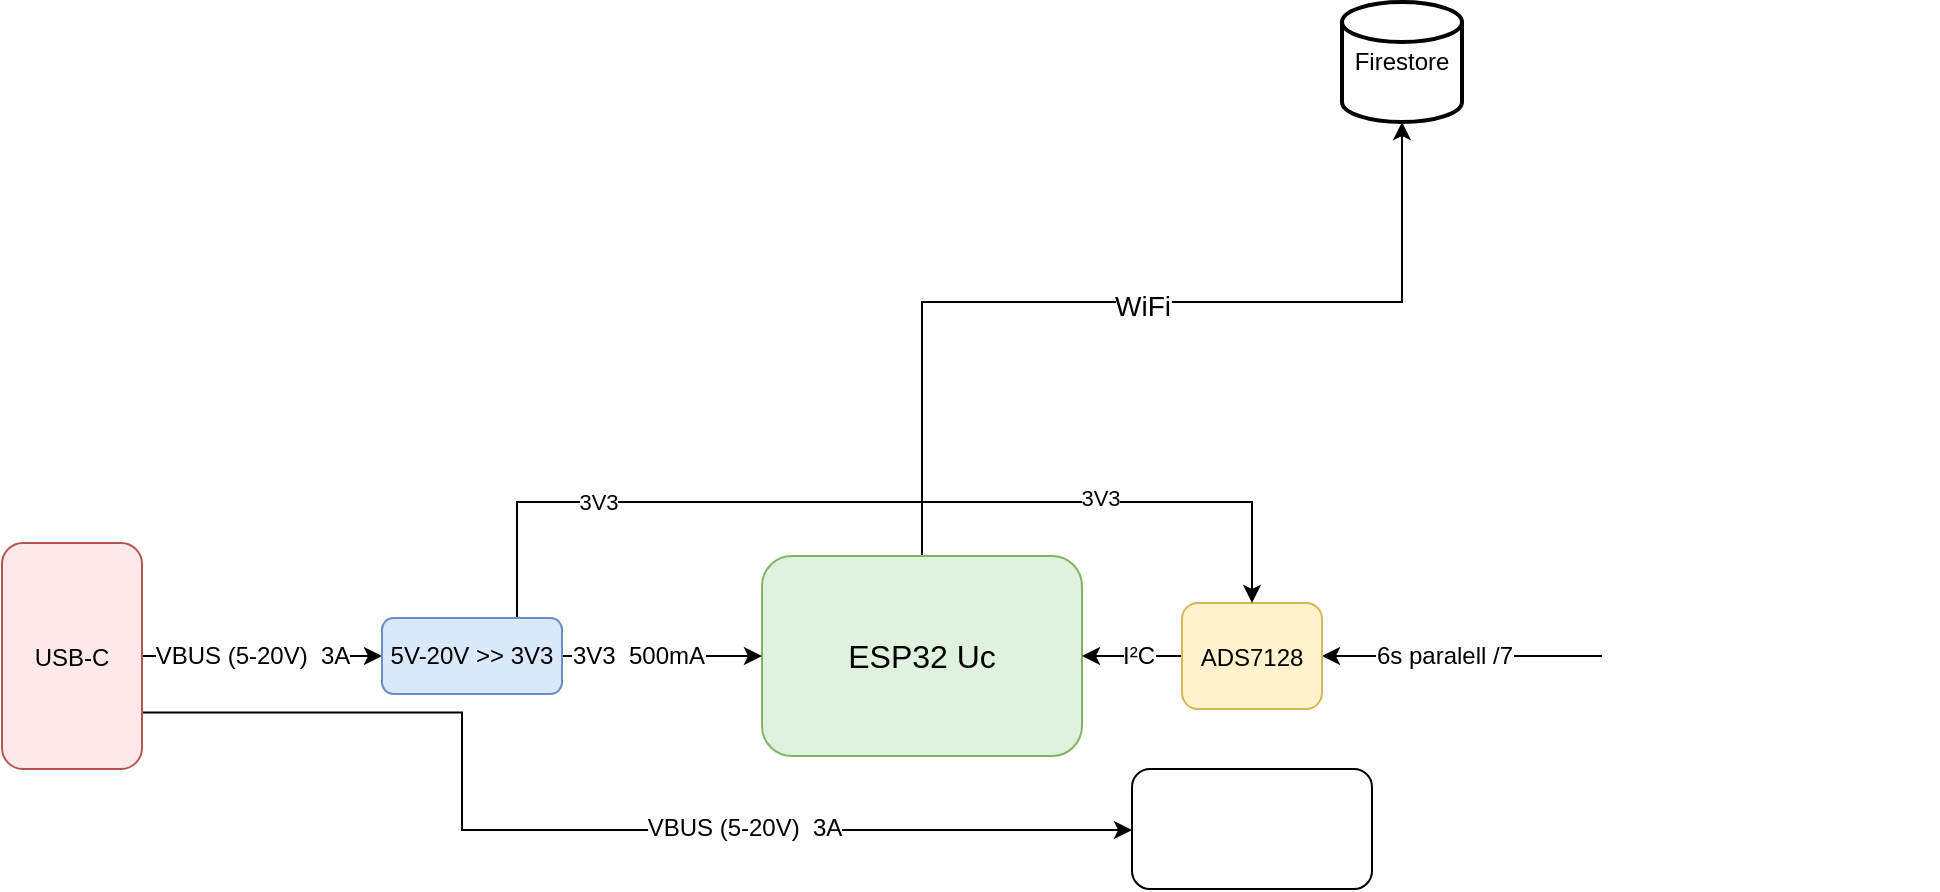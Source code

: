 <mxfile version="21.2.3" type="github">
  <diagram name="Seite-1" id="qbNeW8LbGQ3-jgoNcDIC">
    <mxGraphModel dx="989" dy="539" grid="1" gridSize="10" guides="1" tooltips="1" connect="1" arrows="1" fold="1" page="1" pageScale="1" pageWidth="1169" pageHeight="827" math="0" shadow="0">
      <root>
        <mxCell id="0" />
        <mxCell id="1" parent="0" />
        <mxCell id="EvGeFhgNv6AcHJRgJvBS-4" style="edgeStyle=orthogonalEdgeStyle;rounded=0;orthogonalLoop=1;jettySize=auto;html=1;exitX=0.5;exitY=0;exitDx=0;exitDy=0;fontSize=14;entryX=0.5;entryY=1;entryDx=0;entryDy=0;entryPerimeter=0;" parent="1" source="EvGeFhgNv6AcHJRgJvBS-1" target="oIT6qmjDhUWV7h4Aoekk-4" edge="1">
          <mxGeometry relative="1" as="geometry">
            <Array as="points">
              <mxPoint x="520" y="250" />
              <mxPoint x="760" y="250" />
            </Array>
            <mxPoint x="751" y="158" as="targetPoint" />
          </mxGeometry>
        </mxCell>
        <mxCell id="EvGeFhgNv6AcHJRgJvBS-5" value="WiFi" style="edgeLabel;html=1;align=center;verticalAlign=middle;resizable=0;points=[];fontSize=14;" parent="EvGeFhgNv6AcHJRgJvBS-4" vertex="1" connectable="0">
          <mxGeometry x="0.034" y="-2" relative="1" as="geometry">
            <mxPoint as="offset" />
          </mxGeometry>
        </mxCell>
        <mxCell id="EvGeFhgNv6AcHJRgJvBS-1" value="&lt;font style=&quot;font-size: 16px;&quot;&gt;ESP32 Uc&lt;/font&gt;" style="rounded=1;whiteSpace=wrap;html=1;fillColor=#DEF2DD;strokeColor=#82b366;" parent="1" vertex="1">
          <mxGeometry x="440" y="377" width="160" height="100" as="geometry" />
        </mxCell>
        <mxCell id="EvGeFhgNv6AcHJRgJvBS-9" style="edgeStyle=orthogonalEdgeStyle;rounded=0;orthogonalLoop=1;jettySize=auto;html=1;exitX=0.5;exitY=0;exitDx=0;exitDy=0;entryX=1;entryY=0.5;entryDx=0;entryDy=0;fontSize=14;" parent="1" source="EvGeFhgNv6AcHJRgJvBS-6" target="EvGeFhgNv6AcHJRgJvBS-8" edge="1">
          <mxGeometry relative="1" as="geometry" />
        </mxCell>
        <mxCell id="EvGeFhgNv6AcHJRgJvBS-20" value="6s paralell /7" style="edgeLabel;html=1;align=center;verticalAlign=middle;resizable=0;points=[];fontSize=12;" parent="EvGeFhgNv6AcHJRgJvBS-9" vertex="1" connectable="0">
          <mxGeometry x="0.303" relative="1" as="geometry">
            <mxPoint x="12" as="offset" />
          </mxGeometry>
        </mxCell>
        <mxCell id="EvGeFhgNv6AcHJRgJvBS-6" value="" style="shape=image;html=1;verticalAlign=top;verticalLabelPosition=bottom;labelBackgroundColor=#ffffff;imageAspect=0;aspect=fixed;image=https://cdn4.iconfinder.com/data/icons/essential-app-2/16/battery-full-energy-charge-128.png;fontSize=14;fillColor=#1A1A1A;rotation=-90;" parent="1" vertex="1">
          <mxGeometry x="860" y="343" width="168" height="168" as="geometry" />
        </mxCell>
        <mxCell id="EvGeFhgNv6AcHJRgJvBS-10" style="edgeStyle=orthogonalEdgeStyle;rounded=0;orthogonalLoop=1;jettySize=auto;html=1;exitX=0;exitY=0.5;exitDx=0;exitDy=0;entryX=1;entryY=0.5;entryDx=0;entryDy=0;fontSize=14;" parent="1" source="EvGeFhgNv6AcHJRgJvBS-8" target="EvGeFhgNv6AcHJRgJvBS-1" edge="1">
          <mxGeometry relative="1" as="geometry" />
        </mxCell>
        <mxCell id="EvGeFhgNv6AcHJRgJvBS-21" value="I²C" style="edgeLabel;html=1;align=center;verticalAlign=middle;resizable=0;points=[];fontSize=12;" parent="EvGeFhgNv6AcHJRgJvBS-10" vertex="1" connectable="0">
          <mxGeometry x="-0.123" y="1" relative="1" as="geometry">
            <mxPoint y="-1" as="offset" />
          </mxGeometry>
        </mxCell>
        <mxCell id="EvGeFhgNv6AcHJRgJvBS-8" value="&lt;font style=&quot;font-size: 12px;&quot;&gt;ADS7128&lt;/font&gt;" style="rounded=1;whiteSpace=wrap;html=1;fontSize=14;fillColor=#fff2cc;strokeColor=#d6b656;" parent="1" vertex="1">
          <mxGeometry x="650" y="400.5" width="70" height="53" as="geometry" />
        </mxCell>
        <mxCell id="EvGeFhgNv6AcHJRgJvBS-15" style="edgeStyle=orthogonalEdgeStyle;rounded=0;orthogonalLoop=1;jettySize=auto;html=1;exitX=1;exitY=0.5;exitDx=0;exitDy=0;fontSize=12;" parent="1" source="EvGeFhgNv6AcHJRgJvBS-11" target="EvGeFhgNv6AcHJRgJvBS-13" edge="1">
          <mxGeometry relative="1" as="geometry" />
        </mxCell>
        <mxCell id="EvGeFhgNv6AcHJRgJvBS-22" value="&lt;div&gt;VBUS (5-20V)&amp;nbsp; 3A&lt;/div&gt;" style="edgeLabel;html=1;align=center;verticalAlign=middle;resizable=0;points=[];fontSize=12;" parent="EvGeFhgNv6AcHJRgJvBS-15" vertex="1" connectable="0">
          <mxGeometry x="-0.089" y="-2" relative="1" as="geometry">
            <mxPoint y="-2" as="offset" />
          </mxGeometry>
        </mxCell>
        <mxCell id="EvGeFhgNv6AcHJRgJvBS-18" style="edgeStyle=orthogonalEdgeStyle;rounded=0;orthogonalLoop=1;jettySize=auto;html=1;exitX=1;exitY=0.75;exitDx=0;exitDy=0;fontSize=12;entryX=0;entryY=0.5;entryDx=0;entryDy=0;" parent="1" source="EvGeFhgNv6AcHJRgJvBS-11" target="oIT6qmjDhUWV7h4Aoekk-5" edge="1">
          <mxGeometry relative="1" as="geometry">
            <Array as="points">
              <mxPoint x="290" y="455" />
              <mxPoint x="290" y="514" />
              <mxPoint x="625" y="514" />
            </Array>
            <mxPoint x="700" y="480" as="targetPoint" />
          </mxGeometry>
        </mxCell>
        <mxCell id="EvGeFhgNv6AcHJRgJvBS-19" value="VBUS (5-20V)&amp;nbsp; 3A" style="edgeLabel;html=1;align=center;verticalAlign=middle;resizable=0;points=[];fontSize=12;" parent="EvGeFhgNv6AcHJRgJvBS-18" vertex="1" connectable="0">
          <mxGeometry x="0.071" y="-4" relative="1" as="geometry">
            <mxPoint x="62" y="-5" as="offset" />
          </mxGeometry>
        </mxCell>
        <mxCell id="EvGeFhgNv6AcHJRgJvBS-11" value="&lt;span style=&quot;font-size: 12px;&quot;&gt;USB-C&lt;/span&gt;" style="rounded=1;whiteSpace=wrap;html=1;fontSize=14;fillColor=#FFE8E8;strokeColor=#b85450;" parent="1" vertex="1">
          <mxGeometry x="60" y="370.5" width="70" height="113" as="geometry" />
        </mxCell>
        <mxCell id="EvGeFhgNv6AcHJRgJvBS-16" style="edgeStyle=orthogonalEdgeStyle;rounded=0;orthogonalLoop=1;jettySize=auto;html=1;exitX=1;exitY=0.5;exitDx=0;exitDy=0;entryX=0;entryY=0.5;entryDx=0;entryDy=0;fontSize=12;" parent="1" source="EvGeFhgNv6AcHJRgJvBS-13" target="EvGeFhgNv6AcHJRgJvBS-1" edge="1">
          <mxGeometry relative="1" as="geometry" />
        </mxCell>
        <mxCell id="EvGeFhgNv6AcHJRgJvBS-23" value="3V3&amp;nbsp; 500mA" style="edgeLabel;html=1;align=center;verticalAlign=middle;resizable=0;points=[];fontSize=12;" parent="EvGeFhgNv6AcHJRgJvBS-16" vertex="1" connectable="0">
          <mxGeometry x="-0.25" y="2" relative="1" as="geometry">
            <mxPoint y="2" as="offset" />
          </mxGeometry>
        </mxCell>
        <mxCell id="oIT6qmjDhUWV7h4Aoekk-1" style="edgeStyle=orthogonalEdgeStyle;rounded=0;orthogonalLoop=1;jettySize=auto;html=1;exitX=0.75;exitY=0;exitDx=0;exitDy=0;entryX=0.5;entryY=0;entryDx=0;entryDy=0;" edge="1" parent="1" source="EvGeFhgNv6AcHJRgJvBS-13" target="EvGeFhgNv6AcHJRgJvBS-8">
          <mxGeometry relative="1" as="geometry">
            <Array as="points">
              <mxPoint x="318" y="350" />
              <mxPoint x="685" y="350" />
            </Array>
          </mxGeometry>
        </mxCell>
        <mxCell id="oIT6qmjDhUWV7h4Aoekk-2" value="&lt;div&gt;3V3&lt;/div&gt;" style="edgeLabel;html=1;align=center;verticalAlign=middle;resizable=0;points=[];" vertex="1" connectable="0" parent="oIT6qmjDhUWV7h4Aoekk-1">
          <mxGeometry x="-0.586" relative="1" as="geometry">
            <mxPoint as="offset" />
          </mxGeometry>
        </mxCell>
        <mxCell id="oIT6qmjDhUWV7h4Aoekk-3" value="&lt;div&gt;3V3&lt;/div&gt;" style="edgeLabel;html=1;align=center;verticalAlign=middle;resizable=0;points=[];" vertex="1" connectable="0" parent="oIT6qmjDhUWV7h4Aoekk-1">
          <mxGeometry x="0.469" y="2" relative="1" as="geometry">
            <mxPoint as="offset" />
          </mxGeometry>
        </mxCell>
        <mxCell id="EvGeFhgNv6AcHJRgJvBS-13" value="5V-20V &amp;gt;&amp;gt; 3V3" style="rounded=1;whiteSpace=wrap;html=1;fontSize=12;fillColor=#dae8fc;strokeColor=#6c8ebf;" parent="1" vertex="1">
          <mxGeometry x="250" y="408" width="90" height="38" as="geometry" />
        </mxCell>
        <mxCell id="oIT6qmjDhUWV7h4Aoekk-4" value="Firestore" style="strokeWidth=2;html=1;shape=mxgraph.flowchart.database;whiteSpace=wrap;" vertex="1" parent="1">
          <mxGeometry x="730" y="100" width="60" height="60" as="geometry" />
        </mxCell>
        <mxCell id="oIT6qmjDhUWV7h4Aoekk-5" value="" style="rounded=1;whiteSpace=wrap;html=1;" vertex="1" parent="1">
          <mxGeometry x="625" y="483.5" width="120" height="60" as="geometry" />
        </mxCell>
      </root>
    </mxGraphModel>
  </diagram>
</mxfile>
